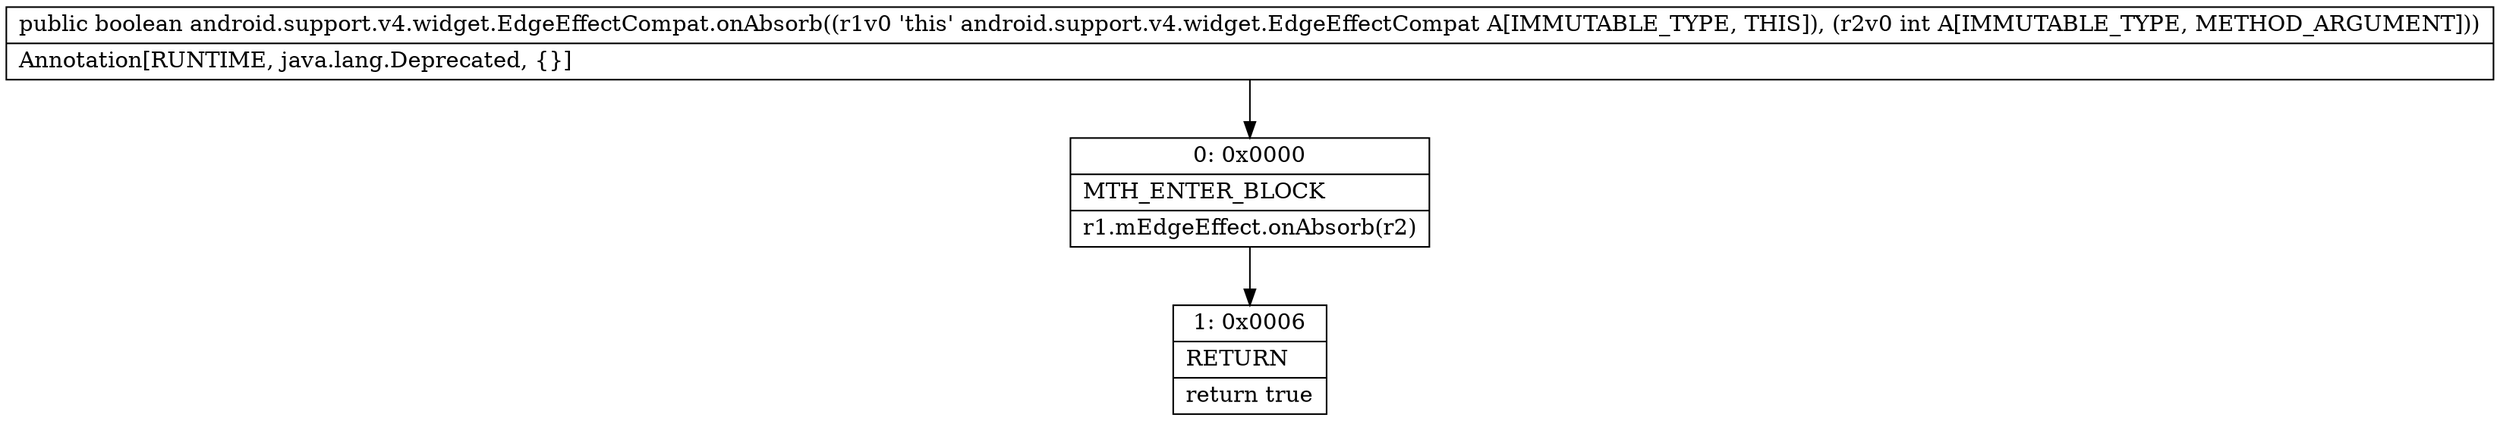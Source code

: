digraph "CFG forandroid.support.v4.widget.EdgeEffectCompat.onAbsorb(I)Z" {
Node_0 [shape=record,label="{0\:\ 0x0000|MTH_ENTER_BLOCK\l|r1.mEdgeEffect.onAbsorb(r2)\l}"];
Node_1 [shape=record,label="{1\:\ 0x0006|RETURN\l|return true\l}"];
MethodNode[shape=record,label="{public boolean android.support.v4.widget.EdgeEffectCompat.onAbsorb((r1v0 'this' android.support.v4.widget.EdgeEffectCompat A[IMMUTABLE_TYPE, THIS]), (r2v0 int A[IMMUTABLE_TYPE, METHOD_ARGUMENT]))  | Annotation[RUNTIME, java.lang.Deprecated, \{\}]\l}"];
MethodNode -> Node_0;
Node_0 -> Node_1;
}

